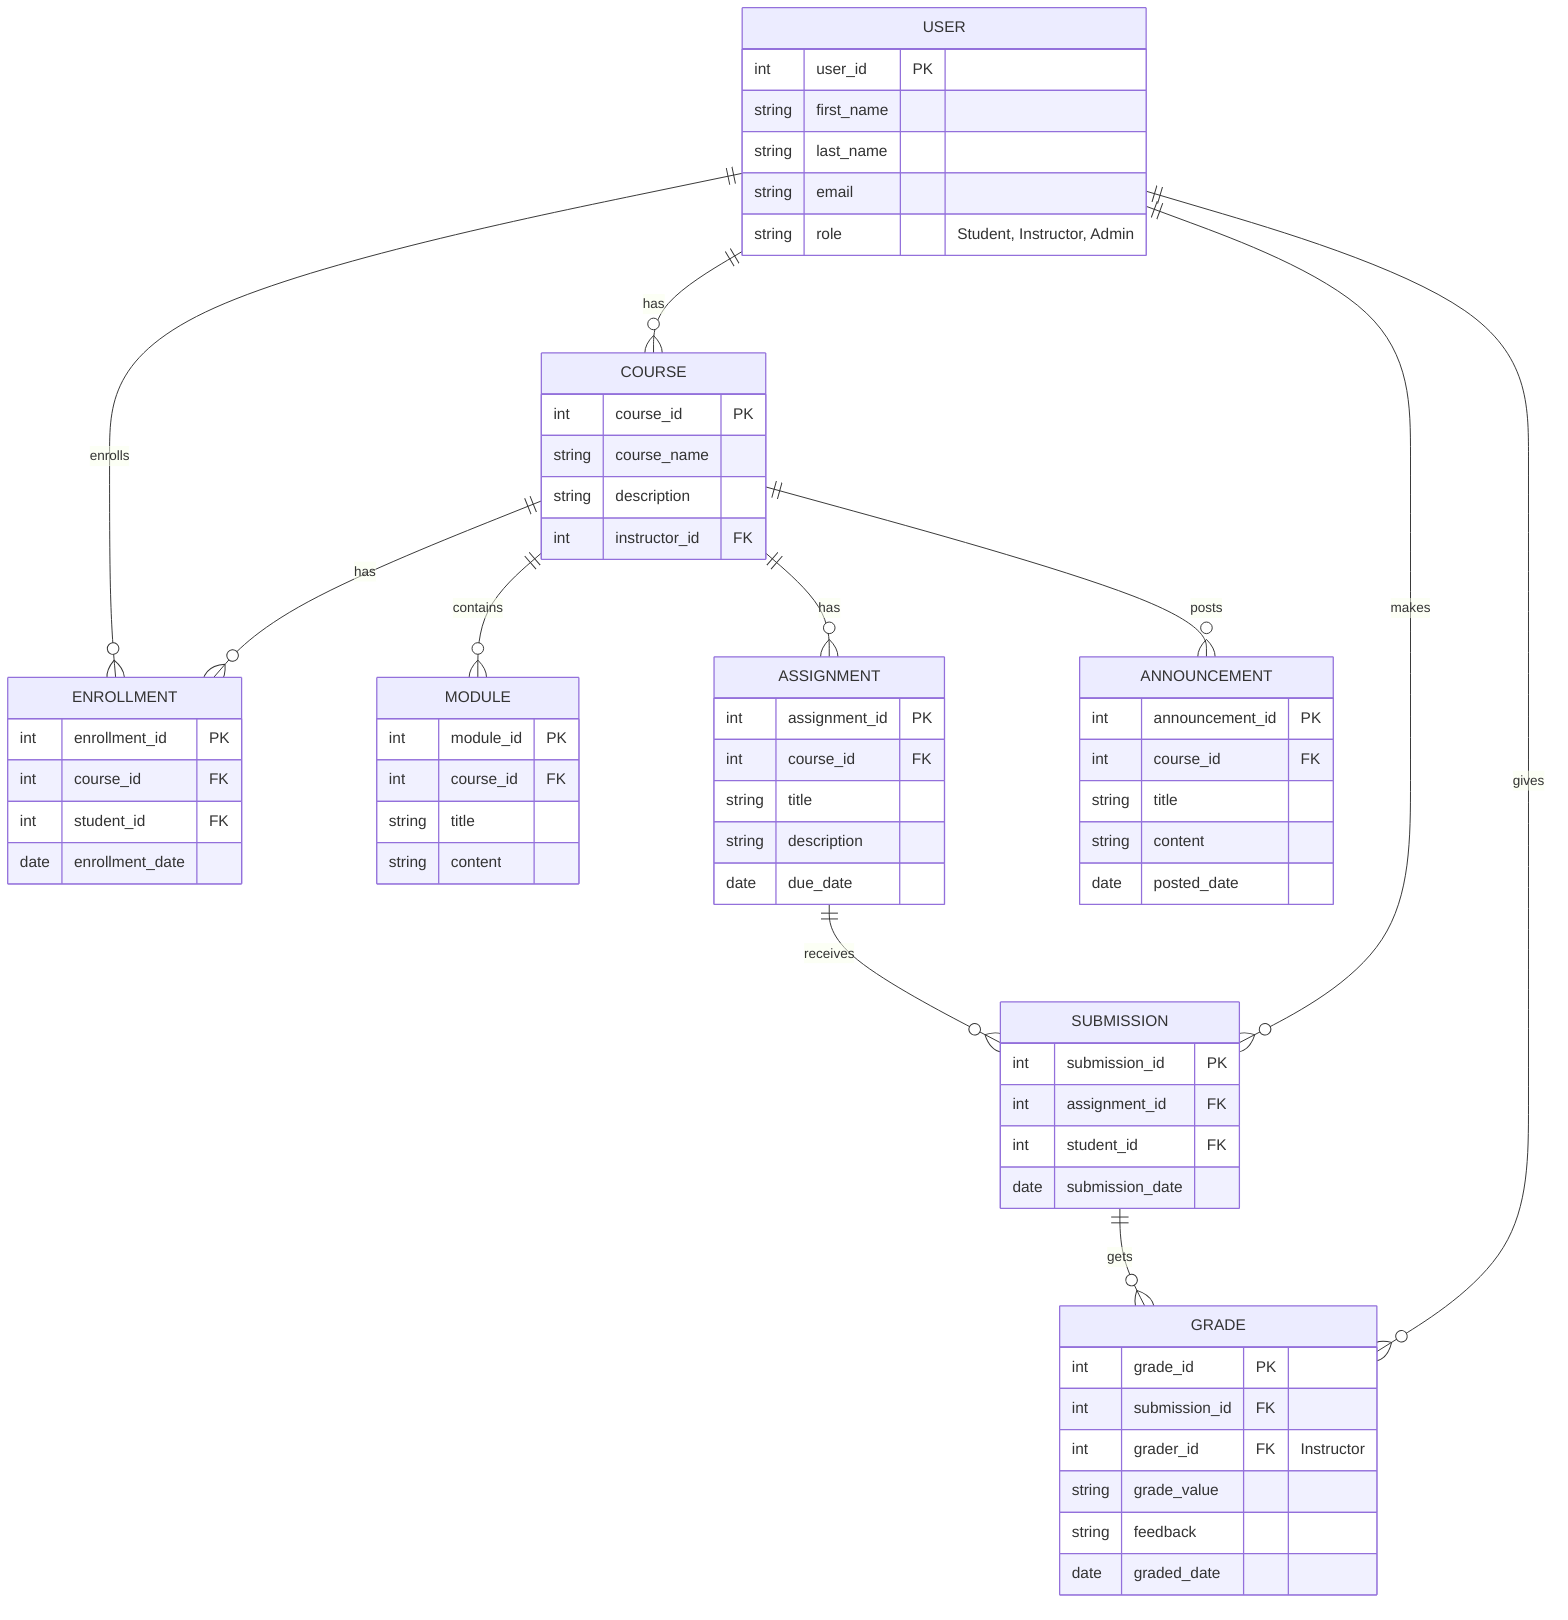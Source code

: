 erDiagram
    USER {
        int user_id PK
        string first_name
        string last_name
        string email
        string role "Student, Instructor, Admin"
    }

    COURSE {
        int course_id PK
        string course_name
        string description
        int instructor_id FK
    }

    ENROLLMENT {
        int enrollment_id PK
        int course_id FK
        int student_id FK
        date enrollment_date
    }

    MODULE {
        int module_id PK
        int course_id FK
        string title
        string content
    }

    ASSIGNMENT {
        int assignment_id PK
        int course_id FK
        string title
        string description
        date due_date
    }

    SUBMISSION {
        int submission_id PK
        int assignment_id FK
        int student_id FK
        date submission_date
    }

    GRADE {
        int grade_id PK
        int submission_id FK
        int grader_id FK "Instructor"
        string grade_value
        string feedback
        date graded_date
    }

    ANNOUNCEMENT {
        int announcement_id PK
        int course_id FK
        string title
        string content
        date posted_date
    }

    USER ||--o{ ENROLLMENT : "enrolls"
    COURSE ||--o{ ENROLLMENT : "has"
    COURSE ||--o{ MODULE : "contains"
    COURSE ||--o{ ASSIGNMENT : "has"
    COURSE ||--o{ ANNOUNCEMENT : "posts"
    ASSIGNMENT ||--o{ SUBMISSION : "receives"
    SUBMISSION ||--o{ GRADE : "gets"
    USER ||--o{ SUBMISSION : "makes"
    USER ||--o{ COURSE : "has"
    USER ||--o{ GRADE : "gives"